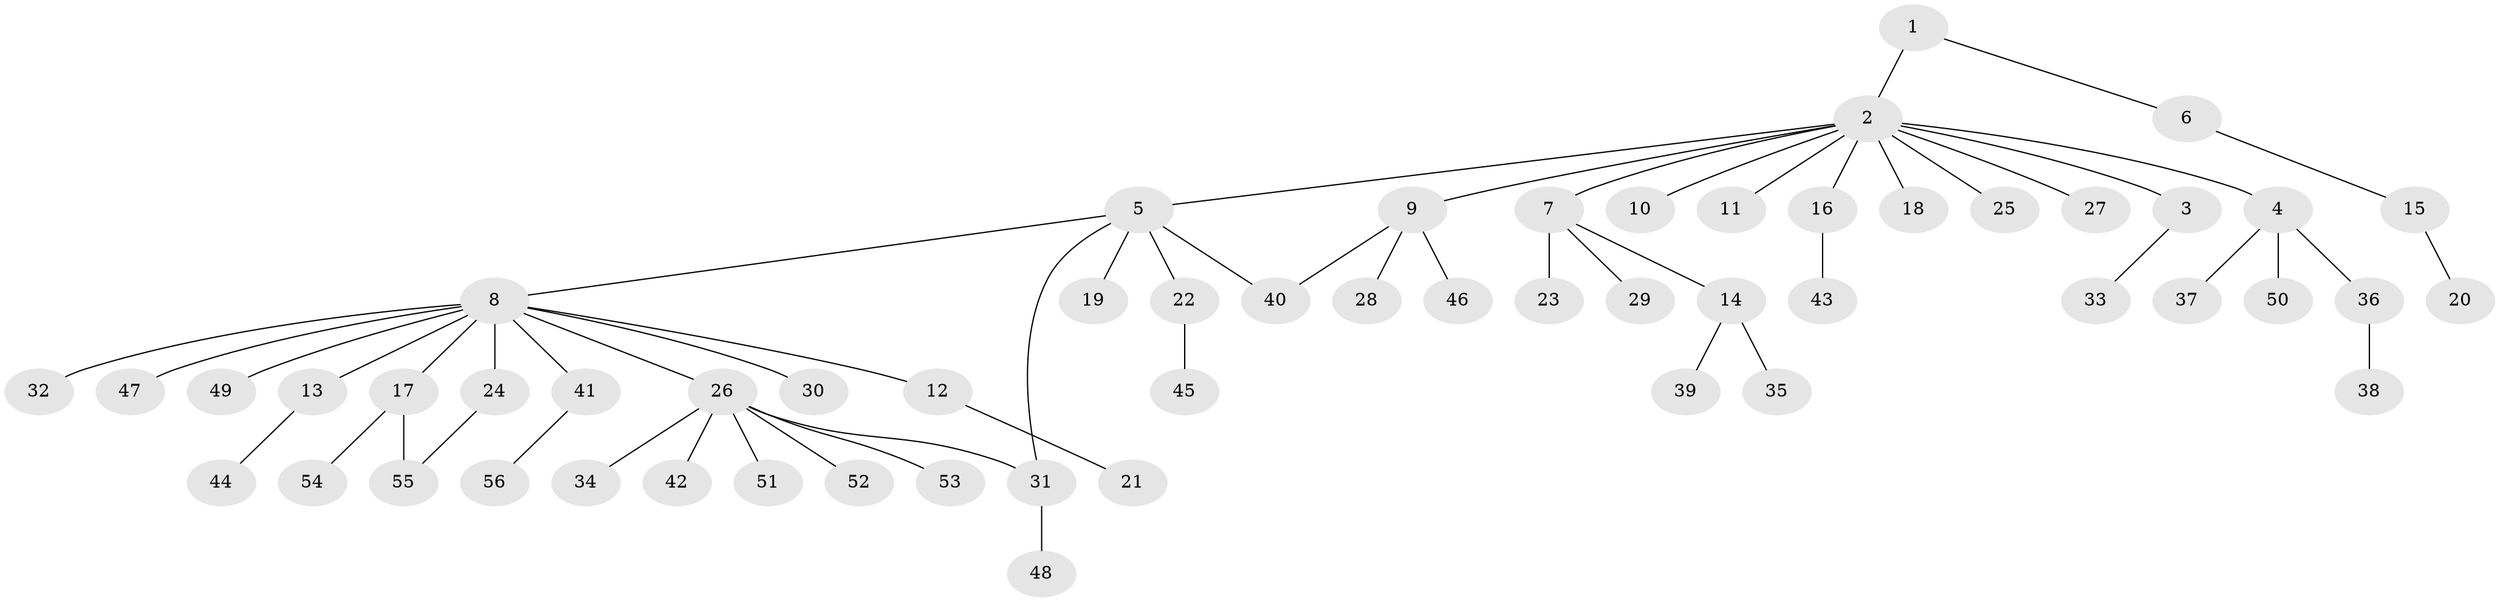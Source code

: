 // Generated by graph-tools (version 1.1) at 2025/35/03/09/25 02:35:19]
// undirected, 56 vertices, 58 edges
graph export_dot {
graph [start="1"]
  node [color=gray90,style=filled];
  1;
  2;
  3;
  4;
  5;
  6;
  7;
  8;
  9;
  10;
  11;
  12;
  13;
  14;
  15;
  16;
  17;
  18;
  19;
  20;
  21;
  22;
  23;
  24;
  25;
  26;
  27;
  28;
  29;
  30;
  31;
  32;
  33;
  34;
  35;
  36;
  37;
  38;
  39;
  40;
  41;
  42;
  43;
  44;
  45;
  46;
  47;
  48;
  49;
  50;
  51;
  52;
  53;
  54;
  55;
  56;
  1 -- 2;
  1 -- 6;
  2 -- 3;
  2 -- 4;
  2 -- 5;
  2 -- 7;
  2 -- 9;
  2 -- 10;
  2 -- 11;
  2 -- 16;
  2 -- 18;
  2 -- 25;
  2 -- 27;
  3 -- 33;
  4 -- 36;
  4 -- 37;
  4 -- 50;
  5 -- 8;
  5 -- 19;
  5 -- 22;
  5 -- 31;
  5 -- 40;
  6 -- 15;
  7 -- 14;
  7 -- 23;
  7 -- 29;
  8 -- 12;
  8 -- 13;
  8 -- 17;
  8 -- 24;
  8 -- 26;
  8 -- 30;
  8 -- 32;
  8 -- 41;
  8 -- 47;
  8 -- 49;
  9 -- 28;
  9 -- 40;
  9 -- 46;
  12 -- 21;
  13 -- 44;
  14 -- 35;
  14 -- 39;
  15 -- 20;
  16 -- 43;
  17 -- 54;
  17 -- 55;
  22 -- 45;
  24 -- 55;
  26 -- 31;
  26 -- 34;
  26 -- 42;
  26 -- 51;
  26 -- 52;
  26 -- 53;
  31 -- 48;
  36 -- 38;
  41 -- 56;
}
